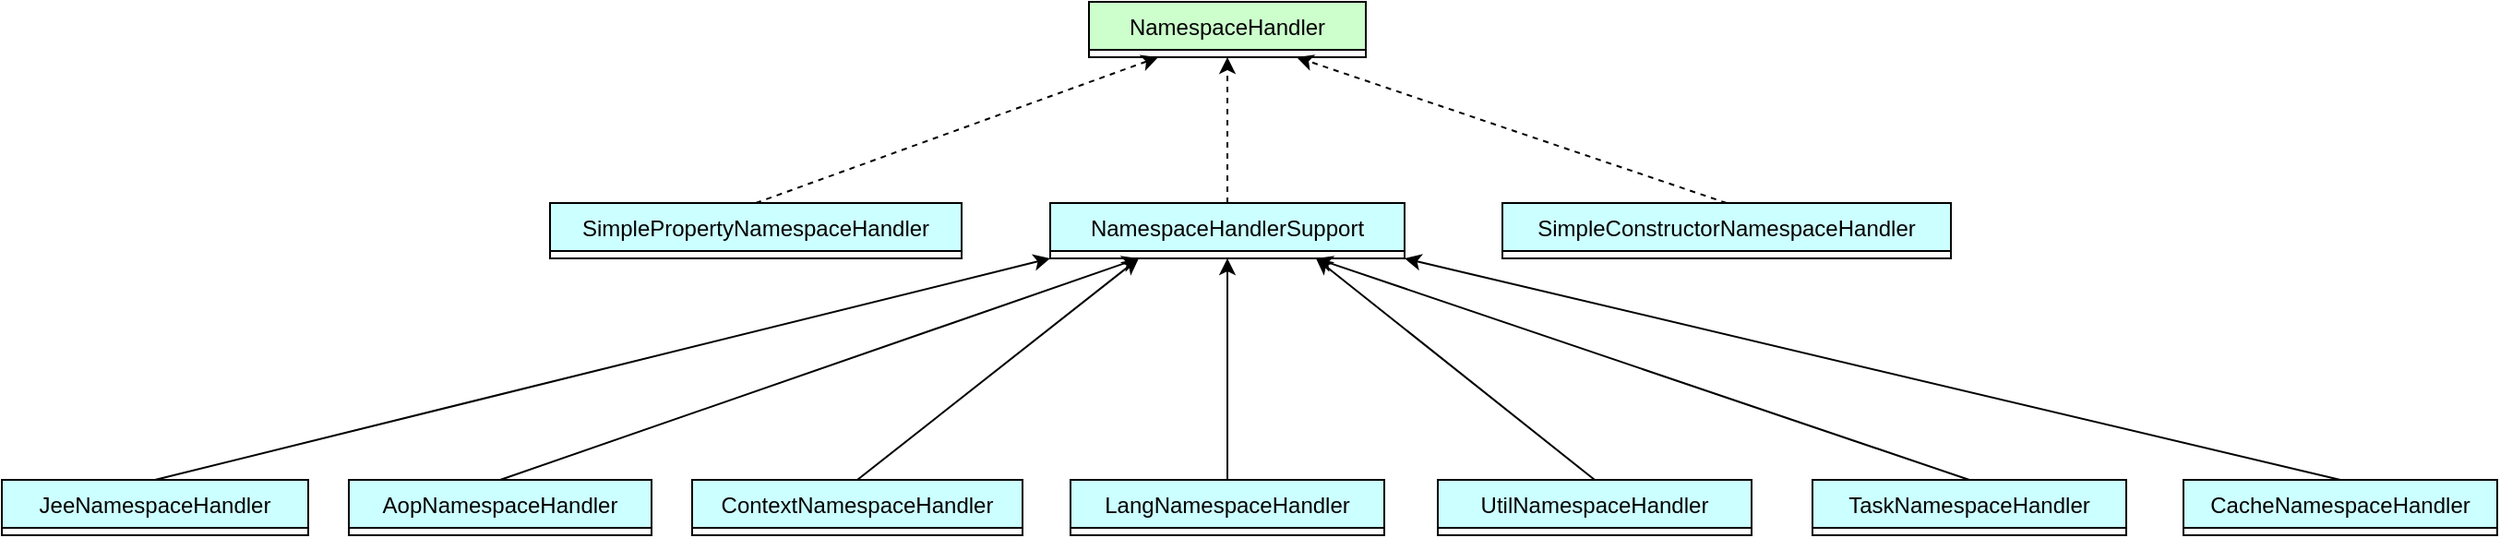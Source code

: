 <mxfile version="20.2.5" type="github">
  <diagram id="aS9pjdUC0Do7hMSleVWt" name="第 1 页">
    <mxGraphModel dx="1422" dy="762" grid="0" gridSize="10" guides="1" tooltips="1" connect="1" arrows="1" fold="1" page="1" pageScale="1" pageWidth="1654" pageHeight="1169" background="none" math="0" shadow="0">
      <root>
        <mxCell id="0" />
        <mxCell id="1" parent="0" />
        <mxCell id="eDFqkNTLr4-eCkODvhOK-2" value="NamespaceHandler" style="swimlane;fontStyle=0;childLayout=stackLayout;horizontal=1;startSize=26;fillColor=#CCFFCC;horizontalStack=0;resizeParent=1;resizeParentMax=0;resizeLast=0;collapsible=1;marginBottom=0;direction=east;strokeColor=default;swimlaneLine=1;glass=0;rounded=0;shadow=0;" parent="1" vertex="1" collapsed="1">
          <mxGeometry x="656" y="95" width="150" height="30" as="geometry">
            <mxRectangle x="758" y="56" width="180" height="52" as="alternateBounds" />
          </mxGeometry>
        </mxCell>
        <mxCell id="eDFqkNTLr4-eCkODvhOK-3" value="" style="text;strokeColor=none;fillColor=#CCFFCC;align=left;verticalAlign=top;spacingLeft=4;spacingRight=4;overflow=hidden;rotatable=0;points=[[0,0.5],[1,0.5]];portConstraint=eastwest;" parent="eDFqkNTLr4-eCkODvhOK-2" vertex="1">
          <mxGeometry y="26" width="180" height="26" as="geometry" />
        </mxCell>
        <mxCell id="eDFqkNTLr4-eCkODvhOK-7" value="SimplePropertyNamespaceHandler" style="swimlane;fontStyle=0;childLayout=stackLayout;horizontal=1;startSize=26;fillColor=#CCFFFF;horizontalStack=0;resizeParent=1;resizeParentMax=0;resizeLast=0;collapsible=1;marginBottom=0;direction=east;strokeColor=default;swimlaneLine=1;glass=0;rounded=0;shadow=0;" parent="1" vertex="1" collapsed="1">
          <mxGeometry x="364" y="204" width="223" height="30" as="geometry">
            <mxRectangle x="604" y="162" width="183" height="52" as="alternateBounds" />
          </mxGeometry>
        </mxCell>
        <mxCell id="eDFqkNTLr4-eCkODvhOK-8" value="" style="text;strokeColor=none;fillColor=#CCFFFF;align=left;verticalAlign=top;spacingLeft=4;spacingRight=4;overflow=hidden;rotatable=0;points=[[0,0.5],[1,0.5]];portConstraint=eastwest;" parent="eDFqkNTLr4-eCkODvhOK-7" vertex="1">
          <mxGeometry y="26" width="183" height="26" as="geometry" />
        </mxCell>
        <mxCell id="rqdoCPFN9nggNmxES_CL-17" value="" style="endArrow=classic;html=1;rounded=0;dashed=1;exitX=0.5;exitY=0;exitDx=0;exitDy=0;entryX=0.75;entryY=1;entryDx=0;entryDy=0;" parent="1" edge="1" target="eDFqkNTLr4-eCkODvhOK-2" source="uqSBEjEfvSzctJDrNyYK-3">
          <mxGeometry width="50" height="50" relative="1" as="geometry">
            <mxPoint x="501" y="114" as="sourcePoint" />
            <mxPoint x="589" y="57" as="targetPoint" />
          </mxGeometry>
        </mxCell>
        <mxCell id="rqdoCPFN9nggNmxES_CL-21" value="" style="endArrow=classic;html=1;rounded=0;exitX=0.5;exitY=0;exitDx=0;exitDy=0;entryX=1;entryY=1;entryDx=0;entryDy=0;" parent="1" edge="1" target="uqSBEjEfvSzctJDrNyYK-1" source="uqSBEjEfvSzctJDrNyYK-17">
          <mxGeometry width="50" height="50" relative="1" as="geometry">
            <mxPoint x="89" y="503" as="sourcePoint" />
            <mxPoint x="146" y="435" as="targetPoint" />
          </mxGeometry>
        </mxCell>
        <mxCell id="uqSBEjEfvSzctJDrNyYK-1" value="NamespaceHandlerSupport" style="swimlane;fontStyle=0;childLayout=stackLayout;horizontal=1;startSize=26;fillColor=#CCFFFF;horizontalStack=0;resizeParent=1;resizeParentMax=0;resizeLast=0;collapsible=1;marginBottom=0;direction=east;strokeColor=default;swimlaneLine=1;glass=0;rounded=0;shadow=0;" parent="1" vertex="1" collapsed="1">
          <mxGeometry x="635" y="204" width="192" height="30" as="geometry">
            <mxRectangle x="604" y="162" width="183" height="52" as="alternateBounds" />
          </mxGeometry>
        </mxCell>
        <mxCell id="uqSBEjEfvSzctJDrNyYK-2" value="" style="text;strokeColor=none;fillColor=#CCFFFF;align=left;verticalAlign=top;spacingLeft=4;spacingRight=4;overflow=hidden;rotatable=0;points=[[0,0.5],[1,0.5]];portConstraint=eastwest;" parent="uqSBEjEfvSzctJDrNyYK-1" vertex="1">
          <mxGeometry y="26" width="183" height="26" as="geometry" />
        </mxCell>
        <mxCell id="uqSBEjEfvSzctJDrNyYK-3" value="SimpleConstructorNamespaceHandler" style="swimlane;fontStyle=0;childLayout=stackLayout;horizontal=1;startSize=26;fillColor=#CCFFFF;horizontalStack=0;resizeParent=1;resizeParentMax=0;resizeLast=0;collapsible=1;marginBottom=0;direction=east;strokeColor=default;swimlaneLine=1;glass=0;rounded=0;shadow=0;" parent="1" vertex="1" collapsed="1">
          <mxGeometry x="880" y="204" width="243" height="30" as="geometry">
            <mxRectangle x="604" y="162" width="183" height="52" as="alternateBounds" />
          </mxGeometry>
        </mxCell>
        <mxCell id="uqSBEjEfvSzctJDrNyYK-4" value="" style="text;strokeColor=none;fillColor=#CCFFFF;align=left;verticalAlign=top;spacingLeft=4;spacingRight=4;overflow=hidden;rotatable=0;points=[[0,0.5],[1,0.5]];portConstraint=eastwest;" parent="uqSBEjEfvSzctJDrNyYK-3" vertex="1">
          <mxGeometry y="26" width="183" height="26" as="geometry" />
        </mxCell>
        <mxCell id="uqSBEjEfvSzctJDrNyYK-7" value="JeeNamespaceHandler" style="swimlane;fontStyle=0;childLayout=stackLayout;horizontal=1;startSize=26;fillColor=#CCFFFF;horizontalStack=0;resizeParent=1;resizeParentMax=0;resizeLast=0;collapsible=1;marginBottom=0;direction=east;strokeColor=default;swimlaneLine=1;glass=0;rounded=0;shadow=0;" parent="1" vertex="1" collapsed="1">
          <mxGeometry x="67" y="354" width="166" height="30" as="geometry">
            <mxRectangle x="604" y="162" width="183" height="52" as="alternateBounds" />
          </mxGeometry>
        </mxCell>
        <mxCell id="uqSBEjEfvSzctJDrNyYK-8" value="" style="text;strokeColor=none;fillColor=#CCFFFF;align=left;verticalAlign=top;spacingLeft=4;spacingRight=4;overflow=hidden;rotatable=0;points=[[0,0.5],[1,0.5]];portConstraint=eastwest;" parent="uqSBEjEfvSzctJDrNyYK-7" vertex="1">
          <mxGeometry y="26" width="183" height="26" as="geometry" />
        </mxCell>
        <mxCell id="uqSBEjEfvSzctJDrNyYK-9" value="AopNamespaceHandler" style="swimlane;fontStyle=0;childLayout=stackLayout;horizontal=1;startSize=26;fillColor=#CCFFFF;horizontalStack=0;resizeParent=1;resizeParentMax=0;resizeLast=0;collapsible=1;marginBottom=0;direction=east;strokeColor=default;swimlaneLine=1;glass=0;rounded=0;shadow=0;" parent="1" vertex="1" collapsed="1">
          <mxGeometry x="255" y="354" width="164" height="30" as="geometry">
            <mxRectangle x="604" y="162" width="183" height="52" as="alternateBounds" />
          </mxGeometry>
        </mxCell>
        <mxCell id="uqSBEjEfvSzctJDrNyYK-10" value="" style="text;strokeColor=none;fillColor=#CCFFFF;align=left;verticalAlign=top;spacingLeft=4;spacingRight=4;overflow=hidden;rotatable=0;points=[[0,0.5],[1,0.5]];portConstraint=eastwest;" parent="uqSBEjEfvSzctJDrNyYK-9" vertex="1">
          <mxGeometry y="26" width="183" height="26" as="geometry" />
        </mxCell>
        <mxCell id="uqSBEjEfvSzctJDrNyYK-11" value="ContextNamespaceHandler" style="swimlane;fontStyle=0;childLayout=stackLayout;horizontal=1;startSize=26;fillColor=#CCFFFF;horizontalStack=0;resizeParent=1;resizeParentMax=0;resizeLast=0;collapsible=1;marginBottom=0;direction=east;strokeColor=default;swimlaneLine=1;glass=0;rounded=0;shadow=0;" parent="1" vertex="1" collapsed="1">
          <mxGeometry x="441" y="354" width="179" height="30" as="geometry">
            <mxRectangle x="604" y="162" width="183" height="52" as="alternateBounds" />
          </mxGeometry>
        </mxCell>
        <mxCell id="uqSBEjEfvSzctJDrNyYK-12" value="" style="text;strokeColor=none;fillColor=#CCFFFF;align=left;verticalAlign=top;spacingLeft=4;spacingRight=4;overflow=hidden;rotatable=0;points=[[0,0.5],[1,0.5]];portConstraint=eastwest;" parent="uqSBEjEfvSzctJDrNyYK-11" vertex="1">
          <mxGeometry y="26" width="183" height="26" as="geometry" />
        </mxCell>
        <mxCell id="uqSBEjEfvSzctJDrNyYK-13" value="UtilNamespaceHandler" style="swimlane;fontStyle=0;childLayout=stackLayout;horizontal=1;startSize=26;fillColor=#CCFFFF;horizontalStack=0;resizeParent=1;resizeParentMax=0;resizeLast=0;collapsible=1;marginBottom=0;direction=east;strokeColor=default;swimlaneLine=1;glass=0;rounded=0;shadow=0;" parent="1" vertex="1" collapsed="1">
          <mxGeometry x="845" y="354" width="170" height="30" as="geometry">
            <mxRectangle x="604" y="162" width="183" height="52" as="alternateBounds" />
          </mxGeometry>
        </mxCell>
        <mxCell id="uqSBEjEfvSzctJDrNyYK-14" value="" style="text;strokeColor=none;fillColor=#CCFFFF;align=left;verticalAlign=top;spacingLeft=4;spacingRight=4;overflow=hidden;rotatable=0;points=[[0,0.5],[1,0.5]];portConstraint=eastwest;" parent="uqSBEjEfvSzctJDrNyYK-13" vertex="1">
          <mxGeometry y="26" width="183" height="26" as="geometry" />
        </mxCell>
        <mxCell id="uqSBEjEfvSzctJDrNyYK-15" value="TaskNamespaceHandler" style="swimlane;fontStyle=0;childLayout=stackLayout;horizontal=1;startSize=26;fillColor=#CCFFFF;horizontalStack=0;resizeParent=1;resizeParentMax=0;resizeLast=0;collapsible=1;marginBottom=0;direction=east;strokeColor=default;swimlaneLine=1;glass=0;rounded=0;shadow=0;" parent="1" vertex="1" collapsed="1">
          <mxGeometry x="1048" y="354" width="170" height="30" as="geometry">
            <mxRectangle x="604" y="162" width="183" height="52" as="alternateBounds" />
          </mxGeometry>
        </mxCell>
        <mxCell id="uqSBEjEfvSzctJDrNyYK-16" value="" style="text;strokeColor=none;fillColor=#CCFFFF;align=left;verticalAlign=top;spacingLeft=4;spacingRight=4;overflow=hidden;rotatable=0;points=[[0,0.5],[1,0.5]];portConstraint=eastwest;" parent="uqSBEjEfvSzctJDrNyYK-15" vertex="1">
          <mxGeometry y="26" width="183" height="26" as="geometry" />
        </mxCell>
        <mxCell id="uqSBEjEfvSzctJDrNyYK-17" value="CacheNamespaceHandler" style="swimlane;fontStyle=0;childLayout=stackLayout;horizontal=1;startSize=26;fillColor=#CCFFFF;horizontalStack=0;resizeParent=1;resizeParentMax=0;resizeLast=0;collapsible=1;marginBottom=0;direction=east;strokeColor=default;swimlaneLine=1;glass=0;rounded=0;shadow=0;" parent="1" vertex="1" collapsed="1">
          <mxGeometry x="1249" y="354" width="170" height="30" as="geometry">
            <mxRectangle x="604" y="162" width="183" height="52" as="alternateBounds" />
          </mxGeometry>
        </mxCell>
        <mxCell id="uqSBEjEfvSzctJDrNyYK-18" value="" style="text;strokeColor=none;fillColor=#CCFFFF;align=left;verticalAlign=top;spacingLeft=4;spacingRight=4;overflow=hidden;rotatable=0;points=[[0,0.5],[1,0.5]];portConstraint=eastwest;" parent="uqSBEjEfvSzctJDrNyYK-17" vertex="1">
          <mxGeometry y="26" width="183" height="26" as="geometry" />
        </mxCell>
        <mxCell id="uqSBEjEfvSzctJDrNyYK-19" value="LangNamespaceHandler" style="swimlane;fontStyle=0;childLayout=stackLayout;horizontal=1;startSize=26;fillColor=#CCFFFF;horizontalStack=0;resizeParent=1;resizeParentMax=0;resizeLast=0;collapsible=1;marginBottom=0;direction=east;strokeColor=default;swimlaneLine=1;glass=0;rounded=0;shadow=0;" parent="1" vertex="1" collapsed="1">
          <mxGeometry x="646" y="354" width="170" height="30" as="geometry">
            <mxRectangle x="604" y="162" width="183" height="52" as="alternateBounds" />
          </mxGeometry>
        </mxCell>
        <mxCell id="uqSBEjEfvSzctJDrNyYK-20" value="" style="text;strokeColor=none;fillColor=#CCFFFF;align=left;verticalAlign=top;spacingLeft=4;spacingRight=4;overflow=hidden;rotatable=0;points=[[0,0.5],[1,0.5]];portConstraint=eastwest;" parent="uqSBEjEfvSzctJDrNyYK-19" vertex="1">
          <mxGeometry y="26" width="183" height="26" as="geometry" />
        </mxCell>
        <mxCell id="Ya-gDQdqttQBk0-mQy4s-1" value="" style="endArrow=classic;html=1;rounded=0;dashed=1;exitX=0.5;exitY=0;exitDx=0;exitDy=0;entryX=0.5;entryY=1;entryDx=0;entryDy=0;" edge="1" parent="1" source="uqSBEjEfvSzctJDrNyYK-1" target="eDFqkNTLr4-eCkODvhOK-2">
          <mxGeometry width="50" height="50" relative="1" as="geometry">
            <mxPoint x="511" y="124" as="sourcePoint" />
            <mxPoint x="599" y="67" as="targetPoint" />
          </mxGeometry>
        </mxCell>
        <mxCell id="Ya-gDQdqttQBk0-mQy4s-2" value="" style="endArrow=classic;html=1;rounded=0;dashed=1;exitX=0.5;exitY=0;exitDx=0;exitDy=0;entryX=0.25;entryY=1;entryDx=0;entryDy=0;" edge="1" parent="1" source="eDFqkNTLr4-eCkODvhOK-7" target="eDFqkNTLr4-eCkODvhOK-2">
          <mxGeometry width="50" height="50" relative="1" as="geometry">
            <mxPoint x="521" y="134" as="sourcePoint" />
            <mxPoint x="609" y="77" as="targetPoint" />
          </mxGeometry>
        </mxCell>
        <mxCell id="Ya-gDQdqttQBk0-mQy4s-3" value="" style="endArrow=classic;html=1;rounded=0;exitX=0.5;exitY=0;exitDx=0;exitDy=0;entryX=0.75;entryY=1;entryDx=0;entryDy=0;" edge="1" parent="1" source="uqSBEjEfvSzctJDrNyYK-15" target="uqSBEjEfvSzctJDrNyYK-1">
          <mxGeometry width="50" height="50" relative="1" as="geometry">
            <mxPoint x="99" y="513" as="sourcePoint" />
            <mxPoint x="156" y="445" as="targetPoint" />
          </mxGeometry>
        </mxCell>
        <mxCell id="Ya-gDQdqttQBk0-mQy4s-4" value="" style="endArrow=classic;html=1;rounded=0;exitX=0.5;exitY=0;exitDx=0;exitDy=0;entryX=0.75;entryY=1;entryDx=0;entryDy=0;" edge="1" parent="1" source="uqSBEjEfvSzctJDrNyYK-13" target="uqSBEjEfvSzctJDrNyYK-1">
          <mxGeometry width="50" height="50" relative="1" as="geometry">
            <mxPoint x="109" y="523" as="sourcePoint" />
            <mxPoint x="166" y="455" as="targetPoint" />
          </mxGeometry>
        </mxCell>
        <mxCell id="Ya-gDQdqttQBk0-mQy4s-5" value="" style="endArrow=classic;html=1;rounded=0;exitX=0.5;exitY=0;exitDx=0;exitDy=0;entryX=0.5;entryY=1;entryDx=0;entryDy=0;" edge="1" parent="1" source="uqSBEjEfvSzctJDrNyYK-19" target="uqSBEjEfvSzctJDrNyYK-1">
          <mxGeometry width="50" height="50" relative="1" as="geometry">
            <mxPoint x="119" y="533" as="sourcePoint" />
            <mxPoint x="176" y="465" as="targetPoint" />
          </mxGeometry>
        </mxCell>
        <mxCell id="Ya-gDQdqttQBk0-mQy4s-6" value="" style="endArrow=classic;html=1;rounded=0;exitX=0.5;exitY=0;exitDx=0;exitDy=0;entryX=0.25;entryY=1;entryDx=0;entryDy=0;" edge="1" parent="1" source="uqSBEjEfvSzctJDrNyYK-11" target="uqSBEjEfvSzctJDrNyYK-1">
          <mxGeometry width="50" height="50" relative="1" as="geometry">
            <mxPoint x="129" y="543" as="sourcePoint" />
            <mxPoint x="186" y="475" as="targetPoint" />
          </mxGeometry>
        </mxCell>
        <mxCell id="Ya-gDQdqttQBk0-mQy4s-7" value="" style="endArrow=classic;html=1;rounded=0;exitX=0.5;exitY=0;exitDx=0;exitDy=0;entryX=0.25;entryY=1;entryDx=0;entryDy=0;" edge="1" parent="1" source="uqSBEjEfvSzctJDrNyYK-9" target="uqSBEjEfvSzctJDrNyYK-1">
          <mxGeometry width="50" height="50" relative="1" as="geometry">
            <mxPoint x="139" y="553" as="sourcePoint" />
            <mxPoint x="196" y="485" as="targetPoint" />
          </mxGeometry>
        </mxCell>
        <mxCell id="Ya-gDQdqttQBk0-mQy4s-8" value="" style="endArrow=classic;html=1;rounded=0;exitX=0.5;exitY=0;exitDx=0;exitDy=0;entryX=0;entryY=1;entryDx=0;entryDy=0;" edge="1" parent="1" source="uqSBEjEfvSzctJDrNyYK-7" target="uqSBEjEfvSzctJDrNyYK-1">
          <mxGeometry width="50" height="50" relative="1" as="geometry">
            <mxPoint x="149" y="563" as="sourcePoint" />
            <mxPoint x="206" y="495" as="targetPoint" />
          </mxGeometry>
        </mxCell>
      </root>
    </mxGraphModel>
  </diagram>
</mxfile>
